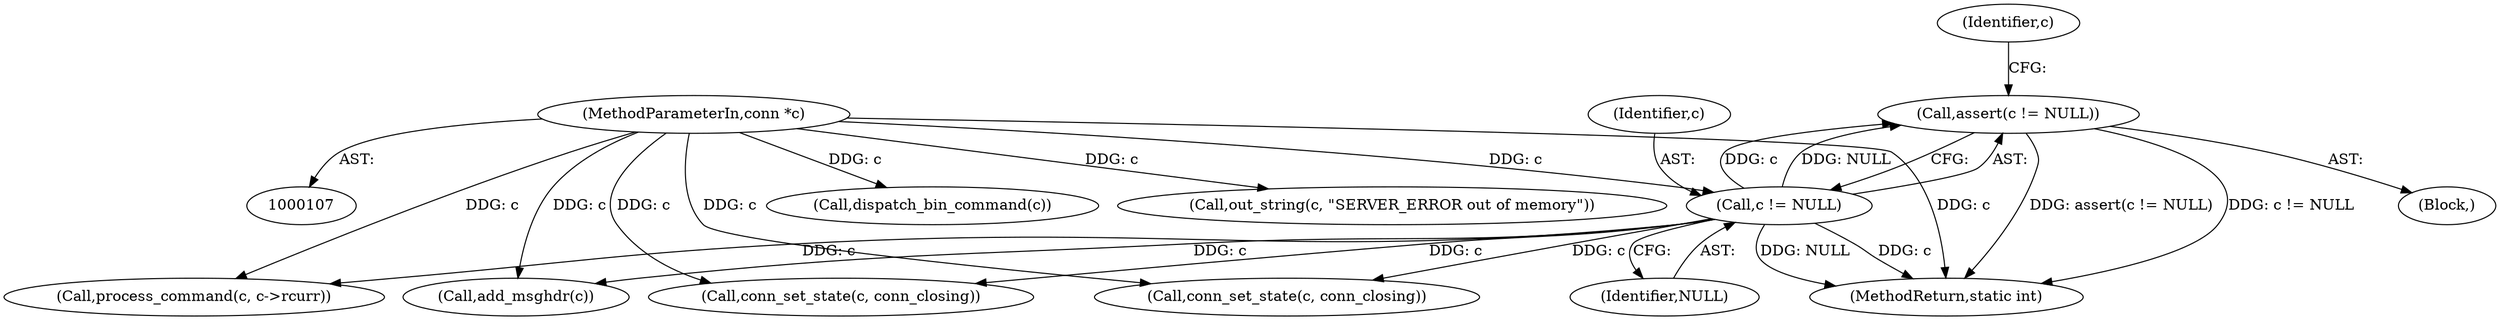digraph "0_memcached_d9cd01ede97f4145af9781d448c62a3318952719@API" {
"1000110" [label="(Call,assert(c != NULL))"];
"1000111" [label="(Call,c != NULL)"];
"1000108" [label="(MethodParameterIn,conn *c)"];
"1000109" [label="(Block,)"];
"1000580" [label="(Call,process_command(c, c->rcurr))"];
"1000117" [label="(Identifier,c)"];
"1000405" [label="(Call,add_msghdr(c))"];
"1000613" [label="(MethodReturn,static int)"];
"1000110" [label="(Call,assert(c != NULL))"];
"1000536" [label="(Call,conn_set_state(c, conn_closing))"];
"1000112" [label="(Identifier,c)"];
"1000111" [label="(Call,c != NULL)"];
"1000113" [label="(Identifier,NULL)"];
"1000382" [label="(Call,conn_set_state(c, conn_closing))"];
"1000452" [label="(Call,dispatch_bin_command(c))"];
"1000409" [label="(Call,out_string(c, \"SERVER_ERROR out of memory\"))"];
"1000108" [label="(MethodParameterIn,conn *c)"];
"1000110" -> "1000109"  [label="AST: "];
"1000110" -> "1000111"  [label="CFG: "];
"1000111" -> "1000110"  [label="AST: "];
"1000117" -> "1000110"  [label="CFG: "];
"1000110" -> "1000613"  [label="DDG: assert(c != NULL)"];
"1000110" -> "1000613"  [label="DDG: c != NULL"];
"1000111" -> "1000110"  [label="DDG: c"];
"1000111" -> "1000110"  [label="DDG: NULL"];
"1000111" -> "1000113"  [label="CFG: "];
"1000112" -> "1000111"  [label="AST: "];
"1000113" -> "1000111"  [label="AST: "];
"1000111" -> "1000613"  [label="DDG: c"];
"1000111" -> "1000613"  [label="DDG: NULL"];
"1000108" -> "1000111"  [label="DDG: c"];
"1000111" -> "1000382"  [label="DDG: c"];
"1000111" -> "1000405"  [label="DDG: c"];
"1000111" -> "1000536"  [label="DDG: c"];
"1000111" -> "1000580"  [label="DDG: c"];
"1000108" -> "1000107"  [label="AST: "];
"1000108" -> "1000613"  [label="DDG: c"];
"1000108" -> "1000382"  [label="DDG: c"];
"1000108" -> "1000405"  [label="DDG: c"];
"1000108" -> "1000409"  [label="DDG: c"];
"1000108" -> "1000452"  [label="DDG: c"];
"1000108" -> "1000536"  [label="DDG: c"];
"1000108" -> "1000580"  [label="DDG: c"];
}
